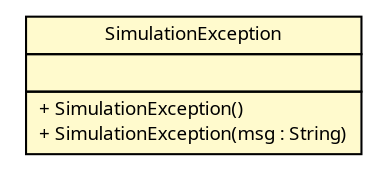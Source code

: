 #!/usr/local/bin/dot
#
# Class diagram 
# Generated by UMLGraph version R5_6 (http://www.umlgraph.org/)
#

digraph G {
	edge [fontname="Trebuchet MS",fontsize=10,labelfontname="Trebuchet MS",labelfontsize=10];
	node [fontname="Trebuchet MS",fontsize=10,shape=plaintext];
	nodesep=0.25;
	ranksep=0.5;
	// broadwick.stochastic.SimulationException
	c19580 [label=<<table title="broadwick.stochastic.SimulationException" border="0" cellborder="1" cellspacing="0" cellpadding="2" port="p" bgcolor="lemonChiffon" href="./SimulationException.html">
		<tr><td><table border="0" cellspacing="0" cellpadding="1">
<tr><td align="center" balign="center"><font face="Trebuchet MS"> SimulationException </font></td></tr>
		</table></td></tr>
		<tr><td><table border="0" cellspacing="0" cellpadding="1">
<tr><td align="left" balign="left">  </td></tr>
		</table></td></tr>
		<tr><td><table border="0" cellspacing="0" cellpadding="1">
<tr><td align="left" balign="left"> + SimulationException() </td></tr>
<tr><td align="left" balign="left"> + SimulationException(msg : String) </td></tr>
		</table></td></tr>
		</table>>, URL="./SimulationException.html", fontname="Trebuchet MS", fontcolor="black", fontsize=9.0];
}

